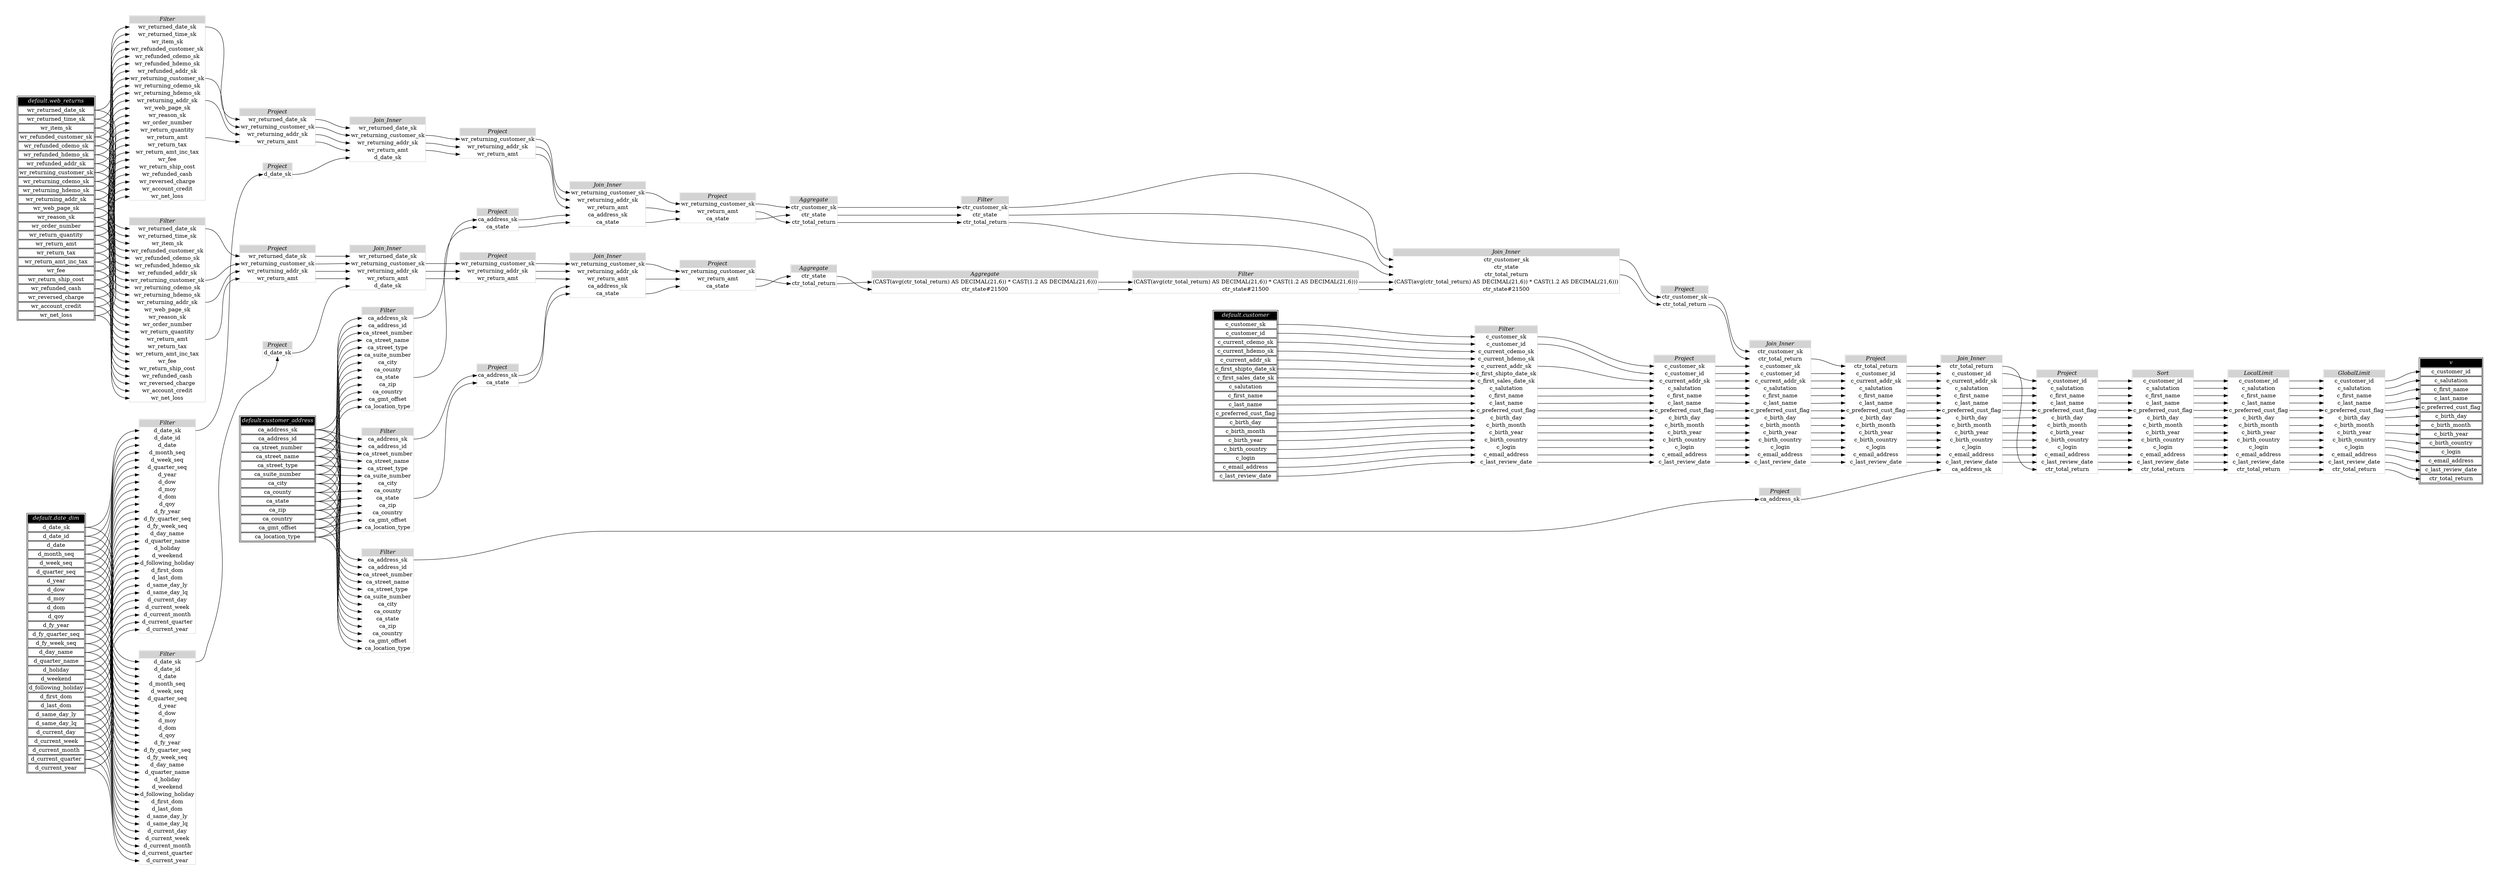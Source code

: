 // Automatically generated by TPCDSFlowTestSuite


digraph {
  graph [pad="0.5" nodesep="0.5" ranksep="1" fontname="Helvetica" rankdir=LR];
  node [shape=plaintext]

  
"Aggregate_05f8226" [label=<
<table color="lightgray" border="1" cellborder="0" cellspacing="0">
  <tr><td bgcolor="lightgray" port="nodeName"><i>Aggregate</i></td></tr>
  <tr><td port="0">ctr_customer_sk</td></tr>
<tr><td port="1">ctr_state</td></tr>
<tr><td port="2">ctr_total_return</td></tr>
</table>>];
     

"Aggregate_b989dee" [label=<
<table color="lightgray" border="1" cellborder="0" cellspacing="0">
  <tr><td bgcolor="lightgray" port="nodeName"><i>Aggregate</i></td></tr>
  <tr><td port="0">(CAST(avg(ctr_total_return) AS DECIMAL(21,6)) * CAST(1.2 AS DECIMAL(21,6)))</td></tr>
<tr><td port="1">ctr_state#21500</td></tr>
</table>>];
     

"Aggregate_bd2b538" [label=<
<table color="lightgray" border="1" cellborder="0" cellspacing="0">
  <tr><td bgcolor="lightgray" port="nodeName"><i>Aggregate</i></td></tr>
  <tr><td port="0">ctr_state</td></tr>
<tr><td port="1">ctr_total_return</td></tr>
</table>>];
     

"Filter_039f5c9" [label=<
<table color="lightgray" border="1" cellborder="0" cellspacing="0">
  <tr><td bgcolor="lightgray" port="nodeName"><i>Filter</i></td></tr>
  <tr><td port="0">d_date_sk</td></tr>
<tr><td port="1">d_date_id</td></tr>
<tr><td port="2">d_date</td></tr>
<tr><td port="3">d_month_seq</td></tr>
<tr><td port="4">d_week_seq</td></tr>
<tr><td port="5">d_quarter_seq</td></tr>
<tr><td port="6">d_year</td></tr>
<tr><td port="7">d_dow</td></tr>
<tr><td port="8">d_moy</td></tr>
<tr><td port="9">d_dom</td></tr>
<tr><td port="10">d_qoy</td></tr>
<tr><td port="11">d_fy_year</td></tr>
<tr><td port="12">d_fy_quarter_seq</td></tr>
<tr><td port="13">d_fy_week_seq</td></tr>
<tr><td port="14">d_day_name</td></tr>
<tr><td port="15">d_quarter_name</td></tr>
<tr><td port="16">d_holiday</td></tr>
<tr><td port="17">d_weekend</td></tr>
<tr><td port="18">d_following_holiday</td></tr>
<tr><td port="19">d_first_dom</td></tr>
<tr><td port="20">d_last_dom</td></tr>
<tr><td port="21">d_same_day_ly</td></tr>
<tr><td port="22">d_same_day_lq</td></tr>
<tr><td port="23">d_current_day</td></tr>
<tr><td port="24">d_current_week</td></tr>
<tr><td port="25">d_current_month</td></tr>
<tr><td port="26">d_current_quarter</td></tr>
<tr><td port="27">d_current_year</td></tr>
</table>>];
     

"Filter_0e66de9" [label=<
<table color="lightgray" border="1" cellborder="0" cellspacing="0">
  <tr><td bgcolor="lightgray" port="nodeName"><i>Filter</i></td></tr>
  <tr><td port="0">d_date_sk</td></tr>
<tr><td port="1">d_date_id</td></tr>
<tr><td port="2">d_date</td></tr>
<tr><td port="3">d_month_seq</td></tr>
<tr><td port="4">d_week_seq</td></tr>
<tr><td port="5">d_quarter_seq</td></tr>
<tr><td port="6">d_year</td></tr>
<tr><td port="7">d_dow</td></tr>
<tr><td port="8">d_moy</td></tr>
<tr><td port="9">d_dom</td></tr>
<tr><td port="10">d_qoy</td></tr>
<tr><td port="11">d_fy_year</td></tr>
<tr><td port="12">d_fy_quarter_seq</td></tr>
<tr><td port="13">d_fy_week_seq</td></tr>
<tr><td port="14">d_day_name</td></tr>
<tr><td port="15">d_quarter_name</td></tr>
<tr><td port="16">d_holiday</td></tr>
<tr><td port="17">d_weekend</td></tr>
<tr><td port="18">d_following_holiday</td></tr>
<tr><td port="19">d_first_dom</td></tr>
<tr><td port="20">d_last_dom</td></tr>
<tr><td port="21">d_same_day_ly</td></tr>
<tr><td port="22">d_same_day_lq</td></tr>
<tr><td port="23">d_current_day</td></tr>
<tr><td port="24">d_current_week</td></tr>
<tr><td port="25">d_current_month</td></tr>
<tr><td port="26">d_current_quarter</td></tr>
<tr><td port="27">d_current_year</td></tr>
</table>>];
     

"Filter_152964c" [label=<
<table color="lightgray" border="1" cellborder="0" cellspacing="0">
  <tr><td bgcolor="lightgray" port="nodeName"><i>Filter</i></td></tr>
  <tr><td port="0">ca_address_sk</td></tr>
<tr><td port="1">ca_address_id</td></tr>
<tr><td port="2">ca_street_number</td></tr>
<tr><td port="3">ca_street_name</td></tr>
<tr><td port="4">ca_street_type</td></tr>
<tr><td port="5">ca_suite_number</td></tr>
<tr><td port="6">ca_city</td></tr>
<tr><td port="7">ca_county</td></tr>
<tr><td port="8">ca_state</td></tr>
<tr><td port="9">ca_zip</td></tr>
<tr><td port="10">ca_country</td></tr>
<tr><td port="11">ca_gmt_offset</td></tr>
<tr><td port="12">ca_location_type</td></tr>
</table>>];
     

"Filter_58a6687" [label=<
<table color="lightgray" border="1" cellborder="0" cellspacing="0">
  <tr><td bgcolor="lightgray" port="nodeName"><i>Filter</i></td></tr>
  <tr><td port="0">wr_returned_date_sk</td></tr>
<tr><td port="1">wr_returned_time_sk</td></tr>
<tr><td port="2">wr_item_sk</td></tr>
<tr><td port="3">wr_refunded_customer_sk</td></tr>
<tr><td port="4">wr_refunded_cdemo_sk</td></tr>
<tr><td port="5">wr_refunded_hdemo_sk</td></tr>
<tr><td port="6">wr_refunded_addr_sk</td></tr>
<tr><td port="7">wr_returning_customer_sk</td></tr>
<tr><td port="8">wr_returning_cdemo_sk</td></tr>
<tr><td port="9">wr_returning_hdemo_sk</td></tr>
<tr><td port="10">wr_returning_addr_sk</td></tr>
<tr><td port="11">wr_web_page_sk</td></tr>
<tr><td port="12">wr_reason_sk</td></tr>
<tr><td port="13">wr_order_number</td></tr>
<tr><td port="14">wr_return_quantity</td></tr>
<tr><td port="15">wr_return_amt</td></tr>
<tr><td port="16">wr_return_tax</td></tr>
<tr><td port="17">wr_return_amt_inc_tax</td></tr>
<tr><td port="18">wr_fee</td></tr>
<tr><td port="19">wr_return_ship_cost</td></tr>
<tr><td port="20">wr_refunded_cash</td></tr>
<tr><td port="21">wr_reversed_charge</td></tr>
<tr><td port="22">wr_account_credit</td></tr>
<tr><td port="23">wr_net_loss</td></tr>
</table>>];
     

"Filter_943bad7" [label=<
<table color="lightgray" border="1" cellborder="0" cellspacing="0">
  <tr><td bgcolor="lightgray" port="nodeName"><i>Filter</i></td></tr>
  <tr><td port="0">ca_address_sk</td></tr>
<tr><td port="1">ca_address_id</td></tr>
<tr><td port="2">ca_street_number</td></tr>
<tr><td port="3">ca_street_name</td></tr>
<tr><td port="4">ca_street_type</td></tr>
<tr><td port="5">ca_suite_number</td></tr>
<tr><td port="6">ca_city</td></tr>
<tr><td port="7">ca_county</td></tr>
<tr><td port="8">ca_state</td></tr>
<tr><td port="9">ca_zip</td></tr>
<tr><td port="10">ca_country</td></tr>
<tr><td port="11">ca_gmt_offset</td></tr>
<tr><td port="12">ca_location_type</td></tr>
</table>>];
     

"Filter_9befd17" [label=<
<table color="lightgray" border="1" cellborder="0" cellspacing="0">
  <tr><td bgcolor="lightgray" port="nodeName"><i>Filter</i></td></tr>
  <tr><td port="0">(CAST(avg(ctr_total_return) AS DECIMAL(21,6)) * CAST(1.2 AS DECIMAL(21,6)))</td></tr>
<tr><td port="1">ctr_state#21500</td></tr>
</table>>];
     

"Filter_b6b17e1" [label=<
<table color="lightgray" border="1" cellborder="0" cellspacing="0">
  <tr><td bgcolor="lightgray" port="nodeName"><i>Filter</i></td></tr>
  <tr><td port="0">wr_returned_date_sk</td></tr>
<tr><td port="1">wr_returned_time_sk</td></tr>
<tr><td port="2">wr_item_sk</td></tr>
<tr><td port="3">wr_refunded_customer_sk</td></tr>
<tr><td port="4">wr_refunded_cdemo_sk</td></tr>
<tr><td port="5">wr_refunded_hdemo_sk</td></tr>
<tr><td port="6">wr_refunded_addr_sk</td></tr>
<tr><td port="7">wr_returning_customer_sk</td></tr>
<tr><td port="8">wr_returning_cdemo_sk</td></tr>
<tr><td port="9">wr_returning_hdemo_sk</td></tr>
<tr><td port="10">wr_returning_addr_sk</td></tr>
<tr><td port="11">wr_web_page_sk</td></tr>
<tr><td port="12">wr_reason_sk</td></tr>
<tr><td port="13">wr_order_number</td></tr>
<tr><td port="14">wr_return_quantity</td></tr>
<tr><td port="15">wr_return_amt</td></tr>
<tr><td port="16">wr_return_tax</td></tr>
<tr><td port="17">wr_return_amt_inc_tax</td></tr>
<tr><td port="18">wr_fee</td></tr>
<tr><td port="19">wr_return_ship_cost</td></tr>
<tr><td port="20">wr_refunded_cash</td></tr>
<tr><td port="21">wr_reversed_charge</td></tr>
<tr><td port="22">wr_account_credit</td></tr>
<tr><td port="23">wr_net_loss</td></tr>
</table>>];
     

"Filter_e25be29" [label=<
<table color="lightgray" border="1" cellborder="0" cellspacing="0">
  <tr><td bgcolor="lightgray" port="nodeName"><i>Filter</i></td></tr>
  <tr><td port="0">ca_address_sk</td></tr>
<tr><td port="1">ca_address_id</td></tr>
<tr><td port="2">ca_street_number</td></tr>
<tr><td port="3">ca_street_name</td></tr>
<tr><td port="4">ca_street_type</td></tr>
<tr><td port="5">ca_suite_number</td></tr>
<tr><td port="6">ca_city</td></tr>
<tr><td port="7">ca_county</td></tr>
<tr><td port="8">ca_state</td></tr>
<tr><td port="9">ca_zip</td></tr>
<tr><td port="10">ca_country</td></tr>
<tr><td port="11">ca_gmt_offset</td></tr>
<tr><td port="12">ca_location_type</td></tr>
</table>>];
     

"Filter_ebdc673" [label=<
<table color="lightgray" border="1" cellborder="0" cellspacing="0">
  <tr><td bgcolor="lightgray" port="nodeName"><i>Filter</i></td></tr>
  <tr><td port="0">c_customer_sk</td></tr>
<tr><td port="1">c_customer_id</td></tr>
<tr><td port="2">c_current_cdemo_sk</td></tr>
<tr><td port="3">c_current_hdemo_sk</td></tr>
<tr><td port="4">c_current_addr_sk</td></tr>
<tr><td port="5">c_first_shipto_date_sk</td></tr>
<tr><td port="6">c_first_sales_date_sk</td></tr>
<tr><td port="7">c_salutation</td></tr>
<tr><td port="8">c_first_name</td></tr>
<tr><td port="9">c_last_name</td></tr>
<tr><td port="10">c_preferred_cust_flag</td></tr>
<tr><td port="11">c_birth_day</td></tr>
<tr><td port="12">c_birth_month</td></tr>
<tr><td port="13">c_birth_year</td></tr>
<tr><td port="14">c_birth_country</td></tr>
<tr><td port="15">c_login</td></tr>
<tr><td port="16">c_email_address</td></tr>
<tr><td port="17">c_last_review_date</td></tr>
</table>>];
     

"Filter_fff659c" [label=<
<table color="lightgray" border="1" cellborder="0" cellspacing="0">
  <tr><td bgcolor="lightgray" port="nodeName"><i>Filter</i></td></tr>
  <tr><td port="0">ctr_customer_sk</td></tr>
<tr><td port="1">ctr_state</td></tr>
<tr><td port="2">ctr_total_return</td></tr>
</table>>];
     

"GlobalLimit_c978ea0" [label=<
<table color="lightgray" border="1" cellborder="0" cellspacing="0">
  <tr><td bgcolor="lightgray" port="nodeName"><i>GlobalLimit</i></td></tr>
  <tr><td port="0">c_customer_id</td></tr>
<tr><td port="1">c_salutation</td></tr>
<tr><td port="2">c_first_name</td></tr>
<tr><td port="3">c_last_name</td></tr>
<tr><td port="4">c_preferred_cust_flag</td></tr>
<tr><td port="5">c_birth_day</td></tr>
<tr><td port="6">c_birth_month</td></tr>
<tr><td port="7">c_birth_year</td></tr>
<tr><td port="8">c_birth_country</td></tr>
<tr><td port="9">c_login</td></tr>
<tr><td port="10">c_email_address</td></tr>
<tr><td port="11">c_last_review_date</td></tr>
<tr><td port="12">ctr_total_return</td></tr>
</table>>];
     

"Join_Inner_1d1b91c" [label=<
<table color="lightgray" border="1" cellborder="0" cellspacing="0">
  <tr><td bgcolor="lightgray" port="nodeName"><i>Join_Inner</i></td></tr>
  <tr><td port="0">ctr_customer_sk</td></tr>
<tr><td port="1">ctr_state</td></tr>
<tr><td port="2">ctr_total_return</td></tr>
<tr><td port="3">(CAST(avg(ctr_total_return) AS DECIMAL(21,6)) * CAST(1.2 AS DECIMAL(21,6)))</td></tr>
<tr><td port="4">ctr_state#21500</td></tr>
</table>>];
     

"Join_Inner_29ba2b1" [label=<
<table color="lightgray" border="1" cellborder="0" cellspacing="0">
  <tr><td bgcolor="lightgray" port="nodeName"><i>Join_Inner</i></td></tr>
  <tr><td port="0">wr_returning_customer_sk</td></tr>
<tr><td port="1">wr_returning_addr_sk</td></tr>
<tr><td port="2">wr_return_amt</td></tr>
<tr><td port="3">ca_address_sk</td></tr>
<tr><td port="4">ca_state</td></tr>
</table>>];
     

"Join_Inner_320b96b" [label=<
<table color="lightgray" border="1" cellborder="0" cellspacing="0">
  <tr><td bgcolor="lightgray" port="nodeName"><i>Join_Inner</i></td></tr>
  <tr><td port="0">wr_returning_customer_sk</td></tr>
<tr><td port="1">wr_returning_addr_sk</td></tr>
<tr><td port="2">wr_return_amt</td></tr>
<tr><td port="3">ca_address_sk</td></tr>
<tr><td port="4">ca_state</td></tr>
</table>>];
     

"Join_Inner_3353d61" [label=<
<table color="lightgray" border="1" cellborder="0" cellspacing="0">
  <tr><td bgcolor="lightgray" port="nodeName"><i>Join_Inner</i></td></tr>
  <tr><td port="0">ctr_total_return</td></tr>
<tr><td port="1">c_customer_id</td></tr>
<tr><td port="2">c_current_addr_sk</td></tr>
<tr><td port="3">c_salutation</td></tr>
<tr><td port="4">c_first_name</td></tr>
<tr><td port="5">c_last_name</td></tr>
<tr><td port="6">c_preferred_cust_flag</td></tr>
<tr><td port="7">c_birth_day</td></tr>
<tr><td port="8">c_birth_month</td></tr>
<tr><td port="9">c_birth_year</td></tr>
<tr><td port="10">c_birth_country</td></tr>
<tr><td port="11">c_login</td></tr>
<tr><td port="12">c_email_address</td></tr>
<tr><td port="13">c_last_review_date</td></tr>
<tr><td port="14">ca_address_sk</td></tr>
</table>>];
     

"Join_Inner_3c498e6" [label=<
<table color="lightgray" border="1" cellborder="0" cellspacing="0">
  <tr><td bgcolor="lightgray" port="nodeName"><i>Join_Inner</i></td></tr>
  <tr><td port="0">wr_returned_date_sk</td></tr>
<tr><td port="1">wr_returning_customer_sk</td></tr>
<tr><td port="2">wr_returning_addr_sk</td></tr>
<tr><td port="3">wr_return_amt</td></tr>
<tr><td port="4">d_date_sk</td></tr>
</table>>];
     

"Join_Inner_730f1ab" [label=<
<table color="lightgray" border="1" cellborder="0" cellspacing="0">
  <tr><td bgcolor="lightgray" port="nodeName"><i>Join_Inner</i></td></tr>
  <tr><td port="0">wr_returned_date_sk</td></tr>
<tr><td port="1">wr_returning_customer_sk</td></tr>
<tr><td port="2">wr_returning_addr_sk</td></tr>
<tr><td port="3">wr_return_amt</td></tr>
<tr><td port="4">d_date_sk</td></tr>
</table>>];
     

"Join_Inner_cded4f7" [label=<
<table color="lightgray" border="1" cellborder="0" cellspacing="0">
  <tr><td bgcolor="lightgray" port="nodeName"><i>Join_Inner</i></td></tr>
  <tr><td port="0">ctr_customer_sk</td></tr>
<tr><td port="1">ctr_total_return</td></tr>
<tr><td port="2">c_customer_sk</td></tr>
<tr><td port="3">c_customer_id</td></tr>
<tr><td port="4">c_current_addr_sk</td></tr>
<tr><td port="5">c_salutation</td></tr>
<tr><td port="6">c_first_name</td></tr>
<tr><td port="7">c_last_name</td></tr>
<tr><td port="8">c_preferred_cust_flag</td></tr>
<tr><td port="9">c_birth_day</td></tr>
<tr><td port="10">c_birth_month</td></tr>
<tr><td port="11">c_birth_year</td></tr>
<tr><td port="12">c_birth_country</td></tr>
<tr><td port="13">c_login</td></tr>
<tr><td port="14">c_email_address</td></tr>
<tr><td port="15">c_last_review_date</td></tr>
</table>>];
     

"LocalLimit_2f6ca45" [label=<
<table color="lightgray" border="1" cellborder="0" cellspacing="0">
  <tr><td bgcolor="lightgray" port="nodeName"><i>LocalLimit</i></td></tr>
  <tr><td port="0">c_customer_id</td></tr>
<tr><td port="1">c_salutation</td></tr>
<tr><td port="2">c_first_name</td></tr>
<tr><td port="3">c_last_name</td></tr>
<tr><td port="4">c_preferred_cust_flag</td></tr>
<tr><td port="5">c_birth_day</td></tr>
<tr><td port="6">c_birth_month</td></tr>
<tr><td port="7">c_birth_year</td></tr>
<tr><td port="8">c_birth_country</td></tr>
<tr><td port="9">c_login</td></tr>
<tr><td port="10">c_email_address</td></tr>
<tr><td port="11">c_last_review_date</td></tr>
<tr><td port="12">ctr_total_return</td></tr>
</table>>];
     

"Project_063b4e5" [label=<
<table color="lightgray" border="1" cellborder="0" cellspacing="0">
  <tr><td bgcolor="lightgray" port="nodeName"><i>Project</i></td></tr>
  <tr><td port="0">wr_returning_customer_sk</td></tr>
<tr><td port="1">wr_returning_addr_sk</td></tr>
<tr><td port="2">wr_return_amt</td></tr>
</table>>];
     

"Project_11b4915" [label=<
<table color="lightgray" border="1" cellborder="0" cellspacing="0">
  <tr><td bgcolor="lightgray" port="nodeName"><i>Project</i></td></tr>
  <tr><td port="0">ca_address_sk</td></tr>
</table>>];
     

"Project_244e841" [label=<
<table color="lightgray" border="1" cellborder="0" cellspacing="0">
  <tr><td bgcolor="lightgray" port="nodeName"><i>Project</i></td></tr>
  <tr><td port="0">wr_returning_customer_sk</td></tr>
<tr><td port="1">wr_return_amt</td></tr>
<tr><td port="2">ca_state</td></tr>
</table>>];
     

"Project_2a5f71d" [label=<
<table color="lightgray" border="1" cellborder="0" cellspacing="0">
  <tr><td bgcolor="lightgray" port="nodeName"><i>Project</i></td></tr>
  <tr><td port="0">c_customer_id</td></tr>
<tr><td port="1">c_salutation</td></tr>
<tr><td port="2">c_first_name</td></tr>
<tr><td port="3">c_last_name</td></tr>
<tr><td port="4">c_preferred_cust_flag</td></tr>
<tr><td port="5">c_birth_day</td></tr>
<tr><td port="6">c_birth_month</td></tr>
<tr><td port="7">c_birth_year</td></tr>
<tr><td port="8">c_birth_country</td></tr>
<tr><td port="9">c_login</td></tr>
<tr><td port="10">c_email_address</td></tr>
<tr><td port="11">c_last_review_date</td></tr>
<tr><td port="12">ctr_total_return</td></tr>
</table>>];
     

"Project_38b7a4d" [label=<
<table color="lightgray" border="1" cellborder="0" cellspacing="0">
  <tr><td bgcolor="lightgray" port="nodeName"><i>Project</i></td></tr>
  <tr><td port="0">ca_address_sk</td></tr>
<tr><td port="1">ca_state</td></tr>
</table>>];
     

"Project_450467d" [label=<
<table color="lightgray" border="1" cellborder="0" cellspacing="0">
  <tr><td bgcolor="lightgray" port="nodeName"><i>Project</i></td></tr>
  <tr><td port="0">ctr_customer_sk</td></tr>
<tr><td port="1">ctr_total_return</td></tr>
</table>>];
     

"Project_56b2a54" [label=<
<table color="lightgray" border="1" cellborder="0" cellspacing="0">
  <tr><td bgcolor="lightgray" port="nodeName"><i>Project</i></td></tr>
  <tr><td port="0">d_date_sk</td></tr>
</table>>];
     

"Project_5bc4663" [label=<
<table color="lightgray" border="1" cellborder="0" cellspacing="0">
  <tr><td bgcolor="lightgray" port="nodeName"><i>Project</i></td></tr>
  <tr><td port="0">wr_returned_date_sk</td></tr>
<tr><td port="1">wr_returning_customer_sk</td></tr>
<tr><td port="2">wr_returning_addr_sk</td></tr>
<tr><td port="3">wr_return_amt</td></tr>
</table>>];
     

"Project_625fad1" [label=<
<table color="lightgray" border="1" cellborder="0" cellspacing="0">
  <tr><td bgcolor="lightgray" port="nodeName"><i>Project</i></td></tr>
  <tr><td port="0">wr_returning_customer_sk</td></tr>
<tr><td port="1">wr_return_amt</td></tr>
<tr><td port="2">ca_state</td></tr>
</table>>];
     

"Project_65aca4d" [label=<
<table color="lightgray" border="1" cellborder="0" cellspacing="0">
  <tr><td bgcolor="lightgray" port="nodeName"><i>Project</i></td></tr>
  <tr><td port="0">ctr_total_return</td></tr>
<tr><td port="1">c_customer_id</td></tr>
<tr><td port="2">c_current_addr_sk</td></tr>
<tr><td port="3">c_salutation</td></tr>
<tr><td port="4">c_first_name</td></tr>
<tr><td port="5">c_last_name</td></tr>
<tr><td port="6">c_preferred_cust_flag</td></tr>
<tr><td port="7">c_birth_day</td></tr>
<tr><td port="8">c_birth_month</td></tr>
<tr><td port="9">c_birth_year</td></tr>
<tr><td port="10">c_birth_country</td></tr>
<tr><td port="11">c_login</td></tr>
<tr><td port="12">c_email_address</td></tr>
<tr><td port="13">c_last_review_date</td></tr>
</table>>];
     

"Project_8a44560" [label=<
<table color="lightgray" border="1" cellborder="0" cellspacing="0">
  <tr><td bgcolor="lightgray" port="nodeName"><i>Project</i></td></tr>
  <tr><td port="0">c_customer_sk</td></tr>
<tr><td port="1">c_customer_id</td></tr>
<tr><td port="2">c_current_addr_sk</td></tr>
<tr><td port="3">c_salutation</td></tr>
<tr><td port="4">c_first_name</td></tr>
<tr><td port="5">c_last_name</td></tr>
<tr><td port="6">c_preferred_cust_flag</td></tr>
<tr><td port="7">c_birth_day</td></tr>
<tr><td port="8">c_birth_month</td></tr>
<tr><td port="9">c_birth_year</td></tr>
<tr><td port="10">c_birth_country</td></tr>
<tr><td port="11">c_login</td></tr>
<tr><td port="12">c_email_address</td></tr>
<tr><td port="13">c_last_review_date</td></tr>
</table>>];
     

"Project_909c99d" [label=<
<table color="lightgray" border="1" cellborder="0" cellspacing="0">
  <tr><td bgcolor="lightgray" port="nodeName"><i>Project</i></td></tr>
  <tr><td port="0">d_date_sk</td></tr>
</table>>];
     

"Project_a288686" [label=<
<table color="lightgray" border="1" cellborder="0" cellspacing="0">
  <tr><td bgcolor="lightgray" port="nodeName"><i>Project</i></td></tr>
  <tr><td port="0">wr_returned_date_sk</td></tr>
<tr><td port="1">wr_returning_customer_sk</td></tr>
<tr><td port="2">wr_returning_addr_sk</td></tr>
<tr><td port="3">wr_return_amt</td></tr>
</table>>];
     

"Project_de56f4d" [label=<
<table color="lightgray" border="1" cellborder="0" cellspacing="0">
  <tr><td bgcolor="lightgray" port="nodeName"><i>Project</i></td></tr>
  <tr><td port="0">wr_returning_customer_sk</td></tr>
<tr><td port="1">wr_returning_addr_sk</td></tr>
<tr><td port="2">wr_return_amt</td></tr>
</table>>];
     

"Project_e000a00" [label=<
<table color="lightgray" border="1" cellborder="0" cellspacing="0">
  <tr><td bgcolor="lightgray" port="nodeName"><i>Project</i></td></tr>
  <tr><td port="0">ca_address_sk</td></tr>
<tr><td port="1">ca_state</td></tr>
</table>>];
     

"Sort_d6dddc2" [label=<
<table color="lightgray" border="1" cellborder="0" cellspacing="0">
  <tr><td bgcolor="lightgray" port="nodeName"><i>Sort</i></td></tr>
  <tr><td port="0">c_customer_id</td></tr>
<tr><td port="1">c_salutation</td></tr>
<tr><td port="2">c_first_name</td></tr>
<tr><td port="3">c_last_name</td></tr>
<tr><td port="4">c_preferred_cust_flag</td></tr>
<tr><td port="5">c_birth_day</td></tr>
<tr><td port="6">c_birth_month</td></tr>
<tr><td port="7">c_birth_year</td></tr>
<tr><td port="8">c_birth_country</td></tr>
<tr><td port="9">c_login</td></tr>
<tr><td port="10">c_email_address</td></tr>
<tr><td port="11">c_last_review_date</td></tr>
<tr><td port="12">ctr_total_return</td></tr>
</table>>];
     

"default.customer" [color="black" label=<
<table>
  <tr><td bgcolor="black" port="nodeName"><i><font color="white">default.customer</font></i></td></tr>
  <tr><td port="0">c_customer_sk</td></tr>
<tr><td port="1">c_customer_id</td></tr>
<tr><td port="2">c_current_cdemo_sk</td></tr>
<tr><td port="3">c_current_hdemo_sk</td></tr>
<tr><td port="4">c_current_addr_sk</td></tr>
<tr><td port="5">c_first_shipto_date_sk</td></tr>
<tr><td port="6">c_first_sales_date_sk</td></tr>
<tr><td port="7">c_salutation</td></tr>
<tr><td port="8">c_first_name</td></tr>
<tr><td port="9">c_last_name</td></tr>
<tr><td port="10">c_preferred_cust_flag</td></tr>
<tr><td port="11">c_birth_day</td></tr>
<tr><td port="12">c_birth_month</td></tr>
<tr><td port="13">c_birth_year</td></tr>
<tr><td port="14">c_birth_country</td></tr>
<tr><td port="15">c_login</td></tr>
<tr><td port="16">c_email_address</td></tr>
<tr><td port="17">c_last_review_date</td></tr>
</table>>];
     

"default.customer_address" [color="black" label=<
<table>
  <tr><td bgcolor="black" port="nodeName"><i><font color="white">default.customer_address</font></i></td></tr>
  <tr><td port="0">ca_address_sk</td></tr>
<tr><td port="1">ca_address_id</td></tr>
<tr><td port="2">ca_street_number</td></tr>
<tr><td port="3">ca_street_name</td></tr>
<tr><td port="4">ca_street_type</td></tr>
<tr><td port="5">ca_suite_number</td></tr>
<tr><td port="6">ca_city</td></tr>
<tr><td port="7">ca_county</td></tr>
<tr><td port="8">ca_state</td></tr>
<tr><td port="9">ca_zip</td></tr>
<tr><td port="10">ca_country</td></tr>
<tr><td port="11">ca_gmt_offset</td></tr>
<tr><td port="12">ca_location_type</td></tr>
</table>>];
     

"default.date_dim" [color="black" label=<
<table>
  <tr><td bgcolor="black" port="nodeName"><i><font color="white">default.date_dim</font></i></td></tr>
  <tr><td port="0">d_date_sk</td></tr>
<tr><td port="1">d_date_id</td></tr>
<tr><td port="2">d_date</td></tr>
<tr><td port="3">d_month_seq</td></tr>
<tr><td port="4">d_week_seq</td></tr>
<tr><td port="5">d_quarter_seq</td></tr>
<tr><td port="6">d_year</td></tr>
<tr><td port="7">d_dow</td></tr>
<tr><td port="8">d_moy</td></tr>
<tr><td port="9">d_dom</td></tr>
<tr><td port="10">d_qoy</td></tr>
<tr><td port="11">d_fy_year</td></tr>
<tr><td port="12">d_fy_quarter_seq</td></tr>
<tr><td port="13">d_fy_week_seq</td></tr>
<tr><td port="14">d_day_name</td></tr>
<tr><td port="15">d_quarter_name</td></tr>
<tr><td port="16">d_holiday</td></tr>
<tr><td port="17">d_weekend</td></tr>
<tr><td port="18">d_following_holiday</td></tr>
<tr><td port="19">d_first_dom</td></tr>
<tr><td port="20">d_last_dom</td></tr>
<tr><td port="21">d_same_day_ly</td></tr>
<tr><td port="22">d_same_day_lq</td></tr>
<tr><td port="23">d_current_day</td></tr>
<tr><td port="24">d_current_week</td></tr>
<tr><td port="25">d_current_month</td></tr>
<tr><td port="26">d_current_quarter</td></tr>
<tr><td port="27">d_current_year</td></tr>
</table>>];
     

"default.web_returns" [color="black" label=<
<table>
  <tr><td bgcolor="black" port="nodeName"><i><font color="white">default.web_returns</font></i></td></tr>
  <tr><td port="0">wr_returned_date_sk</td></tr>
<tr><td port="1">wr_returned_time_sk</td></tr>
<tr><td port="2">wr_item_sk</td></tr>
<tr><td port="3">wr_refunded_customer_sk</td></tr>
<tr><td port="4">wr_refunded_cdemo_sk</td></tr>
<tr><td port="5">wr_refunded_hdemo_sk</td></tr>
<tr><td port="6">wr_refunded_addr_sk</td></tr>
<tr><td port="7">wr_returning_customer_sk</td></tr>
<tr><td port="8">wr_returning_cdemo_sk</td></tr>
<tr><td port="9">wr_returning_hdemo_sk</td></tr>
<tr><td port="10">wr_returning_addr_sk</td></tr>
<tr><td port="11">wr_web_page_sk</td></tr>
<tr><td port="12">wr_reason_sk</td></tr>
<tr><td port="13">wr_order_number</td></tr>
<tr><td port="14">wr_return_quantity</td></tr>
<tr><td port="15">wr_return_amt</td></tr>
<tr><td port="16">wr_return_tax</td></tr>
<tr><td port="17">wr_return_amt_inc_tax</td></tr>
<tr><td port="18">wr_fee</td></tr>
<tr><td port="19">wr_return_ship_cost</td></tr>
<tr><td port="20">wr_refunded_cash</td></tr>
<tr><td port="21">wr_reversed_charge</td></tr>
<tr><td port="22">wr_account_credit</td></tr>
<tr><td port="23">wr_net_loss</td></tr>
</table>>];
     

"v" [color="black" label=<
<table>
  <tr><td bgcolor="black" port="nodeName"><i><font color="white">v</font></i></td></tr>
  <tr><td port="0">c_customer_id</td></tr>
<tr><td port="1">c_salutation</td></tr>
<tr><td port="2">c_first_name</td></tr>
<tr><td port="3">c_last_name</td></tr>
<tr><td port="4">c_preferred_cust_flag</td></tr>
<tr><td port="5">c_birth_day</td></tr>
<tr><td port="6">c_birth_month</td></tr>
<tr><td port="7">c_birth_year</td></tr>
<tr><td port="8">c_birth_country</td></tr>
<tr><td port="9">c_login</td></tr>
<tr><td port="10">c_email_address</td></tr>
<tr><td port="11">c_last_review_date</td></tr>
<tr><td port="12">ctr_total_return</td></tr>
</table>>];
     
  "Aggregate_05f8226":0 -> "Filter_fff659c":0;
"Aggregate_05f8226":1 -> "Filter_fff659c":1;
"Aggregate_05f8226":2 -> "Filter_fff659c":2;
"Aggregate_b989dee":0 -> "Filter_9befd17":0;
"Aggregate_b989dee":1 -> "Filter_9befd17":1;
"Aggregate_bd2b538":0 -> "Aggregate_b989dee":1;
"Aggregate_bd2b538":1 -> "Aggregate_b989dee":0;
"Filter_039f5c9":0 -> "Project_909c99d":0;
"Filter_0e66de9":0 -> "Project_56b2a54":0;
"Filter_152964c":0 -> "Project_11b4915":0;
"Filter_58a6687":0 -> "Project_a288686":0;
"Filter_58a6687":10 -> "Project_a288686":2;
"Filter_58a6687":15 -> "Project_a288686":3;
"Filter_58a6687":7 -> "Project_a288686":1;
"Filter_943bad7":0 -> "Project_e000a00":0;
"Filter_943bad7":8 -> "Project_e000a00":1;
"Filter_9befd17":0 -> "Join_Inner_1d1b91c":3;
"Filter_9befd17":1 -> "Join_Inner_1d1b91c":4;
"Filter_b6b17e1":0 -> "Project_5bc4663":0;
"Filter_b6b17e1":10 -> "Project_5bc4663":2;
"Filter_b6b17e1":15 -> "Project_5bc4663":3;
"Filter_b6b17e1":7 -> "Project_5bc4663":1;
"Filter_e25be29":0 -> "Project_38b7a4d":0;
"Filter_e25be29":8 -> "Project_38b7a4d":1;
"Filter_ebdc673":0 -> "Project_8a44560":0;
"Filter_ebdc673":1 -> "Project_8a44560":1;
"Filter_ebdc673":10 -> "Project_8a44560":6;
"Filter_ebdc673":11 -> "Project_8a44560":7;
"Filter_ebdc673":12 -> "Project_8a44560":8;
"Filter_ebdc673":13 -> "Project_8a44560":9;
"Filter_ebdc673":14 -> "Project_8a44560":10;
"Filter_ebdc673":15 -> "Project_8a44560":11;
"Filter_ebdc673":16 -> "Project_8a44560":12;
"Filter_ebdc673":17 -> "Project_8a44560":13;
"Filter_ebdc673":4 -> "Project_8a44560":2;
"Filter_ebdc673":7 -> "Project_8a44560":3;
"Filter_ebdc673":8 -> "Project_8a44560":4;
"Filter_ebdc673":9 -> "Project_8a44560":5;
"Filter_fff659c":0 -> "Join_Inner_1d1b91c":0;
"Filter_fff659c":1 -> "Join_Inner_1d1b91c":1;
"Filter_fff659c":2 -> "Join_Inner_1d1b91c":2;
"GlobalLimit_c978ea0":0 -> "v":0;
"GlobalLimit_c978ea0":1 -> "v":1;
"GlobalLimit_c978ea0":10 -> "v":10;
"GlobalLimit_c978ea0":11 -> "v":11;
"GlobalLimit_c978ea0":12 -> "v":12;
"GlobalLimit_c978ea0":2 -> "v":2;
"GlobalLimit_c978ea0":3 -> "v":3;
"GlobalLimit_c978ea0":4 -> "v":4;
"GlobalLimit_c978ea0":5 -> "v":5;
"GlobalLimit_c978ea0":6 -> "v":6;
"GlobalLimit_c978ea0":7 -> "v":7;
"GlobalLimit_c978ea0":8 -> "v":8;
"GlobalLimit_c978ea0":9 -> "v":9;
"Join_Inner_1d1b91c":0 -> "Project_450467d":0;
"Join_Inner_1d1b91c":2 -> "Project_450467d":1;
"Join_Inner_29ba2b1":0 -> "Project_625fad1":0;
"Join_Inner_29ba2b1":2 -> "Project_625fad1":1;
"Join_Inner_29ba2b1":4 -> "Project_625fad1":2;
"Join_Inner_320b96b":0 -> "Project_244e841":0;
"Join_Inner_320b96b":2 -> "Project_244e841":1;
"Join_Inner_320b96b":4 -> "Project_244e841":2;
"Join_Inner_3353d61":0 -> "Project_2a5f71d":12;
"Join_Inner_3353d61":1 -> "Project_2a5f71d":0;
"Join_Inner_3353d61":10 -> "Project_2a5f71d":8;
"Join_Inner_3353d61":11 -> "Project_2a5f71d":9;
"Join_Inner_3353d61":12 -> "Project_2a5f71d":10;
"Join_Inner_3353d61":13 -> "Project_2a5f71d":11;
"Join_Inner_3353d61":3 -> "Project_2a5f71d":1;
"Join_Inner_3353d61":4 -> "Project_2a5f71d":2;
"Join_Inner_3353d61":5 -> "Project_2a5f71d":3;
"Join_Inner_3353d61":6 -> "Project_2a5f71d":4;
"Join_Inner_3353d61":7 -> "Project_2a5f71d":5;
"Join_Inner_3353d61":8 -> "Project_2a5f71d":6;
"Join_Inner_3353d61":9 -> "Project_2a5f71d":7;
"Join_Inner_3c498e6":1 -> "Project_063b4e5":0;
"Join_Inner_3c498e6":2 -> "Project_063b4e5":1;
"Join_Inner_3c498e6":3 -> "Project_063b4e5":2;
"Join_Inner_730f1ab":1 -> "Project_de56f4d":0;
"Join_Inner_730f1ab":2 -> "Project_de56f4d":1;
"Join_Inner_730f1ab":3 -> "Project_de56f4d":2;
"Join_Inner_cded4f7":1 -> "Project_65aca4d":0;
"Join_Inner_cded4f7":10 -> "Project_65aca4d":8;
"Join_Inner_cded4f7":11 -> "Project_65aca4d":9;
"Join_Inner_cded4f7":12 -> "Project_65aca4d":10;
"Join_Inner_cded4f7":13 -> "Project_65aca4d":11;
"Join_Inner_cded4f7":14 -> "Project_65aca4d":12;
"Join_Inner_cded4f7":15 -> "Project_65aca4d":13;
"Join_Inner_cded4f7":3 -> "Project_65aca4d":1;
"Join_Inner_cded4f7":4 -> "Project_65aca4d":2;
"Join_Inner_cded4f7":5 -> "Project_65aca4d":3;
"Join_Inner_cded4f7":6 -> "Project_65aca4d":4;
"Join_Inner_cded4f7":7 -> "Project_65aca4d":5;
"Join_Inner_cded4f7":8 -> "Project_65aca4d":6;
"Join_Inner_cded4f7":9 -> "Project_65aca4d":7;
"LocalLimit_2f6ca45":0 -> "GlobalLimit_c978ea0":0;
"LocalLimit_2f6ca45":1 -> "GlobalLimit_c978ea0":1;
"LocalLimit_2f6ca45":10 -> "GlobalLimit_c978ea0":10;
"LocalLimit_2f6ca45":11 -> "GlobalLimit_c978ea0":11;
"LocalLimit_2f6ca45":12 -> "GlobalLimit_c978ea0":12;
"LocalLimit_2f6ca45":2 -> "GlobalLimit_c978ea0":2;
"LocalLimit_2f6ca45":3 -> "GlobalLimit_c978ea0":3;
"LocalLimit_2f6ca45":4 -> "GlobalLimit_c978ea0":4;
"LocalLimit_2f6ca45":5 -> "GlobalLimit_c978ea0":5;
"LocalLimit_2f6ca45":6 -> "GlobalLimit_c978ea0":6;
"LocalLimit_2f6ca45":7 -> "GlobalLimit_c978ea0":7;
"LocalLimit_2f6ca45":8 -> "GlobalLimit_c978ea0":8;
"LocalLimit_2f6ca45":9 -> "GlobalLimit_c978ea0":9;
"Project_063b4e5":0 -> "Join_Inner_29ba2b1":0;
"Project_063b4e5":1 -> "Join_Inner_29ba2b1":1;
"Project_063b4e5":2 -> "Join_Inner_29ba2b1":2;
"Project_11b4915":0 -> "Join_Inner_3353d61":14;
"Project_244e841":0 -> "Aggregate_05f8226":0;
"Project_244e841":1 -> "Aggregate_05f8226":2;
"Project_244e841":2 -> "Aggregate_05f8226":1;
"Project_2a5f71d":0 -> "Sort_d6dddc2":0;
"Project_2a5f71d":1 -> "Sort_d6dddc2":1;
"Project_2a5f71d":10 -> "Sort_d6dddc2":10;
"Project_2a5f71d":11 -> "Sort_d6dddc2":11;
"Project_2a5f71d":12 -> "Sort_d6dddc2":12;
"Project_2a5f71d":2 -> "Sort_d6dddc2":2;
"Project_2a5f71d":3 -> "Sort_d6dddc2":3;
"Project_2a5f71d":4 -> "Sort_d6dddc2":4;
"Project_2a5f71d":5 -> "Sort_d6dddc2":5;
"Project_2a5f71d":6 -> "Sort_d6dddc2":6;
"Project_2a5f71d":7 -> "Sort_d6dddc2":7;
"Project_2a5f71d":8 -> "Sort_d6dddc2":8;
"Project_2a5f71d":9 -> "Sort_d6dddc2":9;
"Project_38b7a4d":0 -> "Join_Inner_320b96b":3;
"Project_38b7a4d":1 -> "Join_Inner_320b96b":4;
"Project_450467d":0 -> "Join_Inner_cded4f7":0;
"Project_450467d":1 -> "Join_Inner_cded4f7":1;
"Project_56b2a54":0 -> "Join_Inner_730f1ab":4;
"Project_5bc4663":0 -> "Join_Inner_3c498e6":0;
"Project_5bc4663":1 -> "Join_Inner_3c498e6":1;
"Project_5bc4663":2 -> "Join_Inner_3c498e6":2;
"Project_5bc4663":3 -> "Join_Inner_3c498e6":3;
"Project_625fad1":1 -> "Aggregate_bd2b538":1;
"Project_625fad1":2 -> "Aggregate_bd2b538":0;
"Project_65aca4d":0 -> "Join_Inner_3353d61":0;
"Project_65aca4d":1 -> "Join_Inner_3353d61":1;
"Project_65aca4d":10 -> "Join_Inner_3353d61":10;
"Project_65aca4d":11 -> "Join_Inner_3353d61":11;
"Project_65aca4d":12 -> "Join_Inner_3353d61":12;
"Project_65aca4d":13 -> "Join_Inner_3353d61":13;
"Project_65aca4d":2 -> "Join_Inner_3353d61":2;
"Project_65aca4d":3 -> "Join_Inner_3353d61":3;
"Project_65aca4d":4 -> "Join_Inner_3353d61":4;
"Project_65aca4d":5 -> "Join_Inner_3353d61":5;
"Project_65aca4d":6 -> "Join_Inner_3353d61":6;
"Project_65aca4d":7 -> "Join_Inner_3353d61":7;
"Project_65aca4d":8 -> "Join_Inner_3353d61":8;
"Project_65aca4d":9 -> "Join_Inner_3353d61":9;
"Project_8a44560":0 -> "Join_Inner_cded4f7":2;
"Project_8a44560":1 -> "Join_Inner_cded4f7":3;
"Project_8a44560":10 -> "Join_Inner_cded4f7":12;
"Project_8a44560":11 -> "Join_Inner_cded4f7":13;
"Project_8a44560":12 -> "Join_Inner_cded4f7":14;
"Project_8a44560":13 -> "Join_Inner_cded4f7":15;
"Project_8a44560":2 -> "Join_Inner_cded4f7":4;
"Project_8a44560":3 -> "Join_Inner_cded4f7":5;
"Project_8a44560":4 -> "Join_Inner_cded4f7":6;
"Project_8a44560":5 -> "Join_Inner_cded4f7":7;
"Project_8a44560":6 -> "Join_Inner_cded4f7":8;
"Project_8a44560":7 -> "Join_Inner_cded4f7":9;
"Project_8a44560":8 -> "Join_Inner_cded4f7":10;
"Project_8a44560":9 -> "Join_Inner_cded4f7":11;
"Project_909c99d":0 -> "Join_Inner_3c498e6":4;
"Project_a288686":0 -> "Join_Inner_730f1ab":0;
"Project_a288686":1 -> "Join_Inner_730f1ab":1;
"Project_a288686":2 -> "Join_Inner_730f1ab":2;
"Project_a288686":3 -> "Join_Inner_730f1ab":3;
"Project_de56f4d":0 -> "Join_Inner_320b96b":0;
"Project_de56f4d":1 -> "Join_Inner_320b96b":1;
"Project_de56f4d":2 -> "Join_Inner_320b96b":2;
"Project_e000a00":0 -> "Join_Inner_29ba2b1":3;
"Project_e000a00":1 -> "Join_Inner_29ba2b1":4;
"Sort_d6dddc2":0 -> "LocalLimit_2f6ca45":0;
"Sort_d6dddc2":1 -> "LocalLimit_2f6ca45":1;
"Sort_d6dddc2":10 -> "LocalLimit_2f6ca45":10;
"Sort_d6dddc2":11 -> "LocalLimit_2f6ca45":11;
"Sort_d6dddc2":12 -> "LocalLimit_2f6ca45":12;
"Sort_d6dddc2":2 -> "LocalLimit_2f6ca45":2;
"Sort_d6dddc2":3 -> "LocalLimit_2f6ca45":3;
"Sort_d6dddc2":4 -> "LocalLimit_2f6ca45":4;
"Sort_d6dddc2":5 -> "LocalLimit_2f6ca45":5;
"Sort_d6dddc2":6 -> "LocalLimit_2f6ca45":6;
"Sort_d6dddc2":7 -> "LocalLimit_2f6ca45":7;
"Sort_d6dddc2":8 -> "LocalLimit_2f6ca45":8;
"Sort_d6dddc2":9 -> "LocalLimit_2f6ca45":9;
"default.customer":0 -> "Filter_ebdc673":0;
"default.customer":1 -> "Filter_ebdc673":1;
"default.customer":10 -> "Filter_ebdc673":10;
"default.customer":11 -> "Filter_ebdc673":11;
"default.customer":12 -> "Filter_ebdc673":12;
"default.customer":13 -> "Filter_ebdc673":13;
"default.customer":14 -> "Filter_ebdc673":14;
"default.customer":15 -> "Filter_ebdc673":15;
"default.customer":16 -> "Filter_ebdc673":16;
"default.customer":17 -> "Filter_ebdc673":17;
"default.customer":2 -> "Filter_ebdc673":2;
"default.customer":3 -> "Filter_ebdc673":3;
"default.customer":4 -> "Filter_ebdc673":4;
"default.customer":5 -> "Filter_ebdc673":5;
"default.customer":6 -> "Filter_ebdc673":6;
"default.customer":7 -> "Filter_ebdc673":7;
"default.customer":8 -> "Filter_ebdc673":8;
"default.customer":9 -> "Filter_ebdc673":9;
"default.customer_address":0 -> "Filter_152964c":0;
"default.customer_address":0 -> "Filter_943bad7":0;
"default.customer_address":0 -> "Filter_e25be29":0;
"default.customer_address":1 -> "Filter_152964c":1;
"default.customer_address":1 -> "Filter_943bad7":1;
"default.customer_address":1 -> "Filter_e25be29":1;
"default.customer_address":10 -> "Filter_152964c":10;
"default.customer_address":10 -> "Filter_943bad7":10;
"default.customer_address":10 -> "Filter_e25be29":10;
"default.customer_address":11 -> "Filter_152964c":11;
"default.customer_address":11 -> "Filter_943bad7":11;
"default.customer_address":11 -> "Filter_e25be29":11;
"default.customer_address":12 -> "Filter_152964c":12;
"default.customer_address":12 -> "Filter_943bad7":12;
"default.customer_address":12 -> "Filter_e25be29":12;
"default.customer_address":2 -> "Filter_152964c":2;
"default.customer_address":2 -> "Filter_943bad7":2;
"default.customer_address":2 -> "Filter_e25be29":2;
"default.customer_address":3 -> "Filter_152964c":3;
"default.customer_address":3 -> "Filter_943bad7":3;
"default.customer_address":3 -> "Filter_e25be29":3;
"default.customer_address":4 -> "Filter_152964c":4;
"default.customer_address":4 -> "Filter_943bad7":4;
"default.customer_address":4 -> "Filter_e25be29":4;
"default.customer_address":5 -> "Filter_152964c":5;
"default.customer_address":5 -> "Filter_943bad7":5;
"default.customer_address":5 -> "Filter_e25be29":5;
"default.customer_address":6 -> "Filter_152964c":6;
"default.customer_address":6 -> "Filter_943bad7":6;
"default.customer_address":6 -> "Filter_e25be29":6;
"default.customer_address":7 -> "Filter_152964c":7;
"default.customer_address":7 -> "Filter_943bad7":7;
"default.customer_address":7 -> "Filter_e25be29":7;
"default.customer_address":8 -> "Filter_152964c":8;
"default.customer_address":8 -> "Filter_943bad7":8;
"default.customer_address":8 -> "Filter_e25be29":8;
"default.customer_address":9 -> "Filter_152964c":9;
"default.customer_address":9 -> "Filter_943bad7":9;
"default.customer_address":9 -> "Filter_e25be29":9;
"default.date_dim":0 -> "Filter_039f5c9":0;
"default.date_dim":0 -> "Filter_0e66de9":0;
"default.date_dim":1 -> "Filter_039f5c9":1;
"default.date_dim":1 -> "Filter_0e66de9":1;
"default.date_dim":10 -> "Filter_039f5c9":10;
"default.date_dim":10 -> "Filter_0e66de9":10;
"default.date_dim":11 -> "Filter_039f5c9":11;
"default.date_dim":11 -> "Filter_0e66de9":11;
"default.date_dim":12 -> "Filter_039f5c9":12;
"default.date_dim":12 -> "Filter_0e66de9":12;
"default.date_dim":13 -> "Filter_039f5c9":13;
"default.date_dim":13 -> "Filter_0e66de9":13;
"default.date_dim":14 -> "Filter_039f5c9":14;
"default.date_dim":14 -> "Filter_0e66de9":14;
"default.date_dim":15 -> "Filter_039f5c9":15;
"default.date_dim":15 -> "Filter_0e66de9":15;
"default.date_dim":16 -> "Filter_039f5c9":16;
"default.date_dim":16 -> "Filter_0e66de9":16;
"default.date_dim":17 -> "Filter_039f5c9":17;
"default.date_dim":17 -> "Filter_0e66de9":17;
"default.date_dim":18 -> "Filter_039f5c9":18;
"default.date_dim":18 -> "Filter_0e66de9":18;
"default.date_dim":19 -> "Filter_039f5c9":19;
"default.date_dim":19 -> "Filter_0e66de9":19;
"default.date_dim":2 -> "Filter_039f5c9":2;
"default.date_dim":2 -> "Filter_0e66de9":2;
"default.date_dim":20 -> "Filter_039f5c9":20;
"default.date_dim":20 -> "Filter_0e66de9":20;
"default.date_dim":21 -> "Filter_039f5c9":21;
"default.date_dim":21 -> "Filter_0e66de9":21;
"default.date_dim":22 -> "Filter_039f5c9":22;
"default.date_dim":22 -> "Filter_0e66de9":22;
"default.date_dim":23 -> "Filter_039f5c9":23;
"default.date_dim":23 -> "Filter_0e66de9":23;
"default.date_dim":24 -> "Filter_039f5c9":24;
"default.date_dim":24 -> "Filter_0e66de9":24;
"default.date_dim":25 -> "Filter_039f5c9":25;
"default.date_dim":25 -> "Filter_0e66de9":25;
"default.date_dim":26 -> "Filter_039f5c9":26;
"default.date_dim":26 -> "Filter_0e66de9":26;
"default.date_dim":27 -> "Filter_039f5c9":27;
"default.date_dim":27 -> "Filter_0e66de9":27;
"default.date_dim":3 -> "Filter_039f5c9":3;
"default.date_dim":3 -> "Filter_0e66de9":3;
"default.date_dim":4 -> "Filter_039f5c9":4;
"default.date_dim":4 -> "Filter_0e66de9":4;
"default.date_dim":5 -> "Filter_039f5c9":5;
"default.date_dim":5 -> "Filter_0e66de9":5;
"default.date_dim":6 -> "Filter_039f5c9":6;
"default.date_dim":6 -> "Filter_0e66de9":6;
"default.date_dim":7 -> "Filter_039f5c9":7;
"default.date_dim":7 -> "Filter_0e66de9":7;
"default.date_dim":8 -> "Filter_039f5c9":8;
"default.date_dim":8 -> "Filter_0e66de9":8;
"default.date_dim":9 -> "Filter_039f5c9":9;
"default.date_dim":9 -> "Filter_0e66de9":9;
"default.web_returns":0 -> "Filter_58a6687":0;
"default.web_returns":0 -> "Filter_b6b17e1":0;
"default.web_returns":1 -> "Filter_58a6687":1;
"default.web_returns":1 -> "Filter_b6b17e1":1;
"default.web_returns":10 -> "Filter_58a6687":10;
"default.web_returns":10 -> "Filter_b6b17e1":10;
"default.web_returns":11 -> "Filter_58a6687":11;
"default.web_returns":11 -> "Filter_b6b17e1":11;
"default.web_returns":12 -> "Filter_58a6687":12;
"default.web_returns":12 -> "Filter_b6b17e1":12;
"default.web_returns":13 -> "Filter_58a6687":13;
"default.web_returns":13 -> "Filter_b6b17e1":13;
"default.web_returns":14 -> "Filter_58a6687":14;
"default.web_returns":14 -> "Filter_b6b17e1":14;
"default.web_returns":15 -> "Filter_58a6687":15;
"default.web_returns":15 -> "Filter_b6b17e1":15;
"default.web_returns":16 -> "Filter_58a6687":16;
"default.web_returns":16 -> "Filter_b6b17e1":16;
"default.web_returns":17 -> "Filter_58a6687":17;
"default.web_returns":17 -> "Filter_b6b17e1":17;
"default.web_returns":18 -> "Filter_58a6687":18;
"default.web_returns":18 -> "Filter_b6b17e1":18;
"default.web_returns":19 -> "Filter_58a6687":19;
"default.web_returns":19 -> "Filter_b6b17e1":19;
"default.web_returns":2 -> "Filter_58a6687":2;
"default.web_returns":2 -> "Filter_b6b17e1":2;
"default.web_returns":20 -> "Filter_58a6687":20;
"default.web_returns":20 -> "Filter_b6b17e1":20;
"default.web_returns":21 -> "Filter_58a6687":21;
"default.web_returns":21 -> "Filter_b6b17e1":21;
"default.web_returns":22 -> "Filter_58a6687":22;
"default.web_returns":22 -> "Filter_b6b17e1":22;
"default.web_returns":23 -> "Filter_58a6687":23;
"default.web_returns":23 -> "Filter_b6b17e1":23;
"default.web_returns":3 -> "Filter_58a6687":3;
"default.web_returns":3 -> "Filter_b6b17e1":3;
"default.web_returns":4 -> "Filter_58a6687":4;
"default.web_returns":4 -> "Filter_b6b17e1":4;
"default.web_returns":5 -> "Filter_58a6687":5;
"default.web_returns":5 -> "Filter_b6b17e1":5;
"default.web_returns":6 -> "Filter_58a6687":6;
"default.web_returns":6 -> "Filter_b6b17e1":6;
"default.web_returns":7 -> "Filter_58a6687":7;
"default.web_returns":7 -> "Filter_b6b17e1":7;
"default.web_returns":8 -> "Filter_58a6687":8;
"default.web_returns":8 -> "Filter_b6b17e1":8;
"default.web_returns":9 -> "Filter_58a6687":9;
"default.web_returns":9 -> "Filter_b6b17e1":9;
}
       